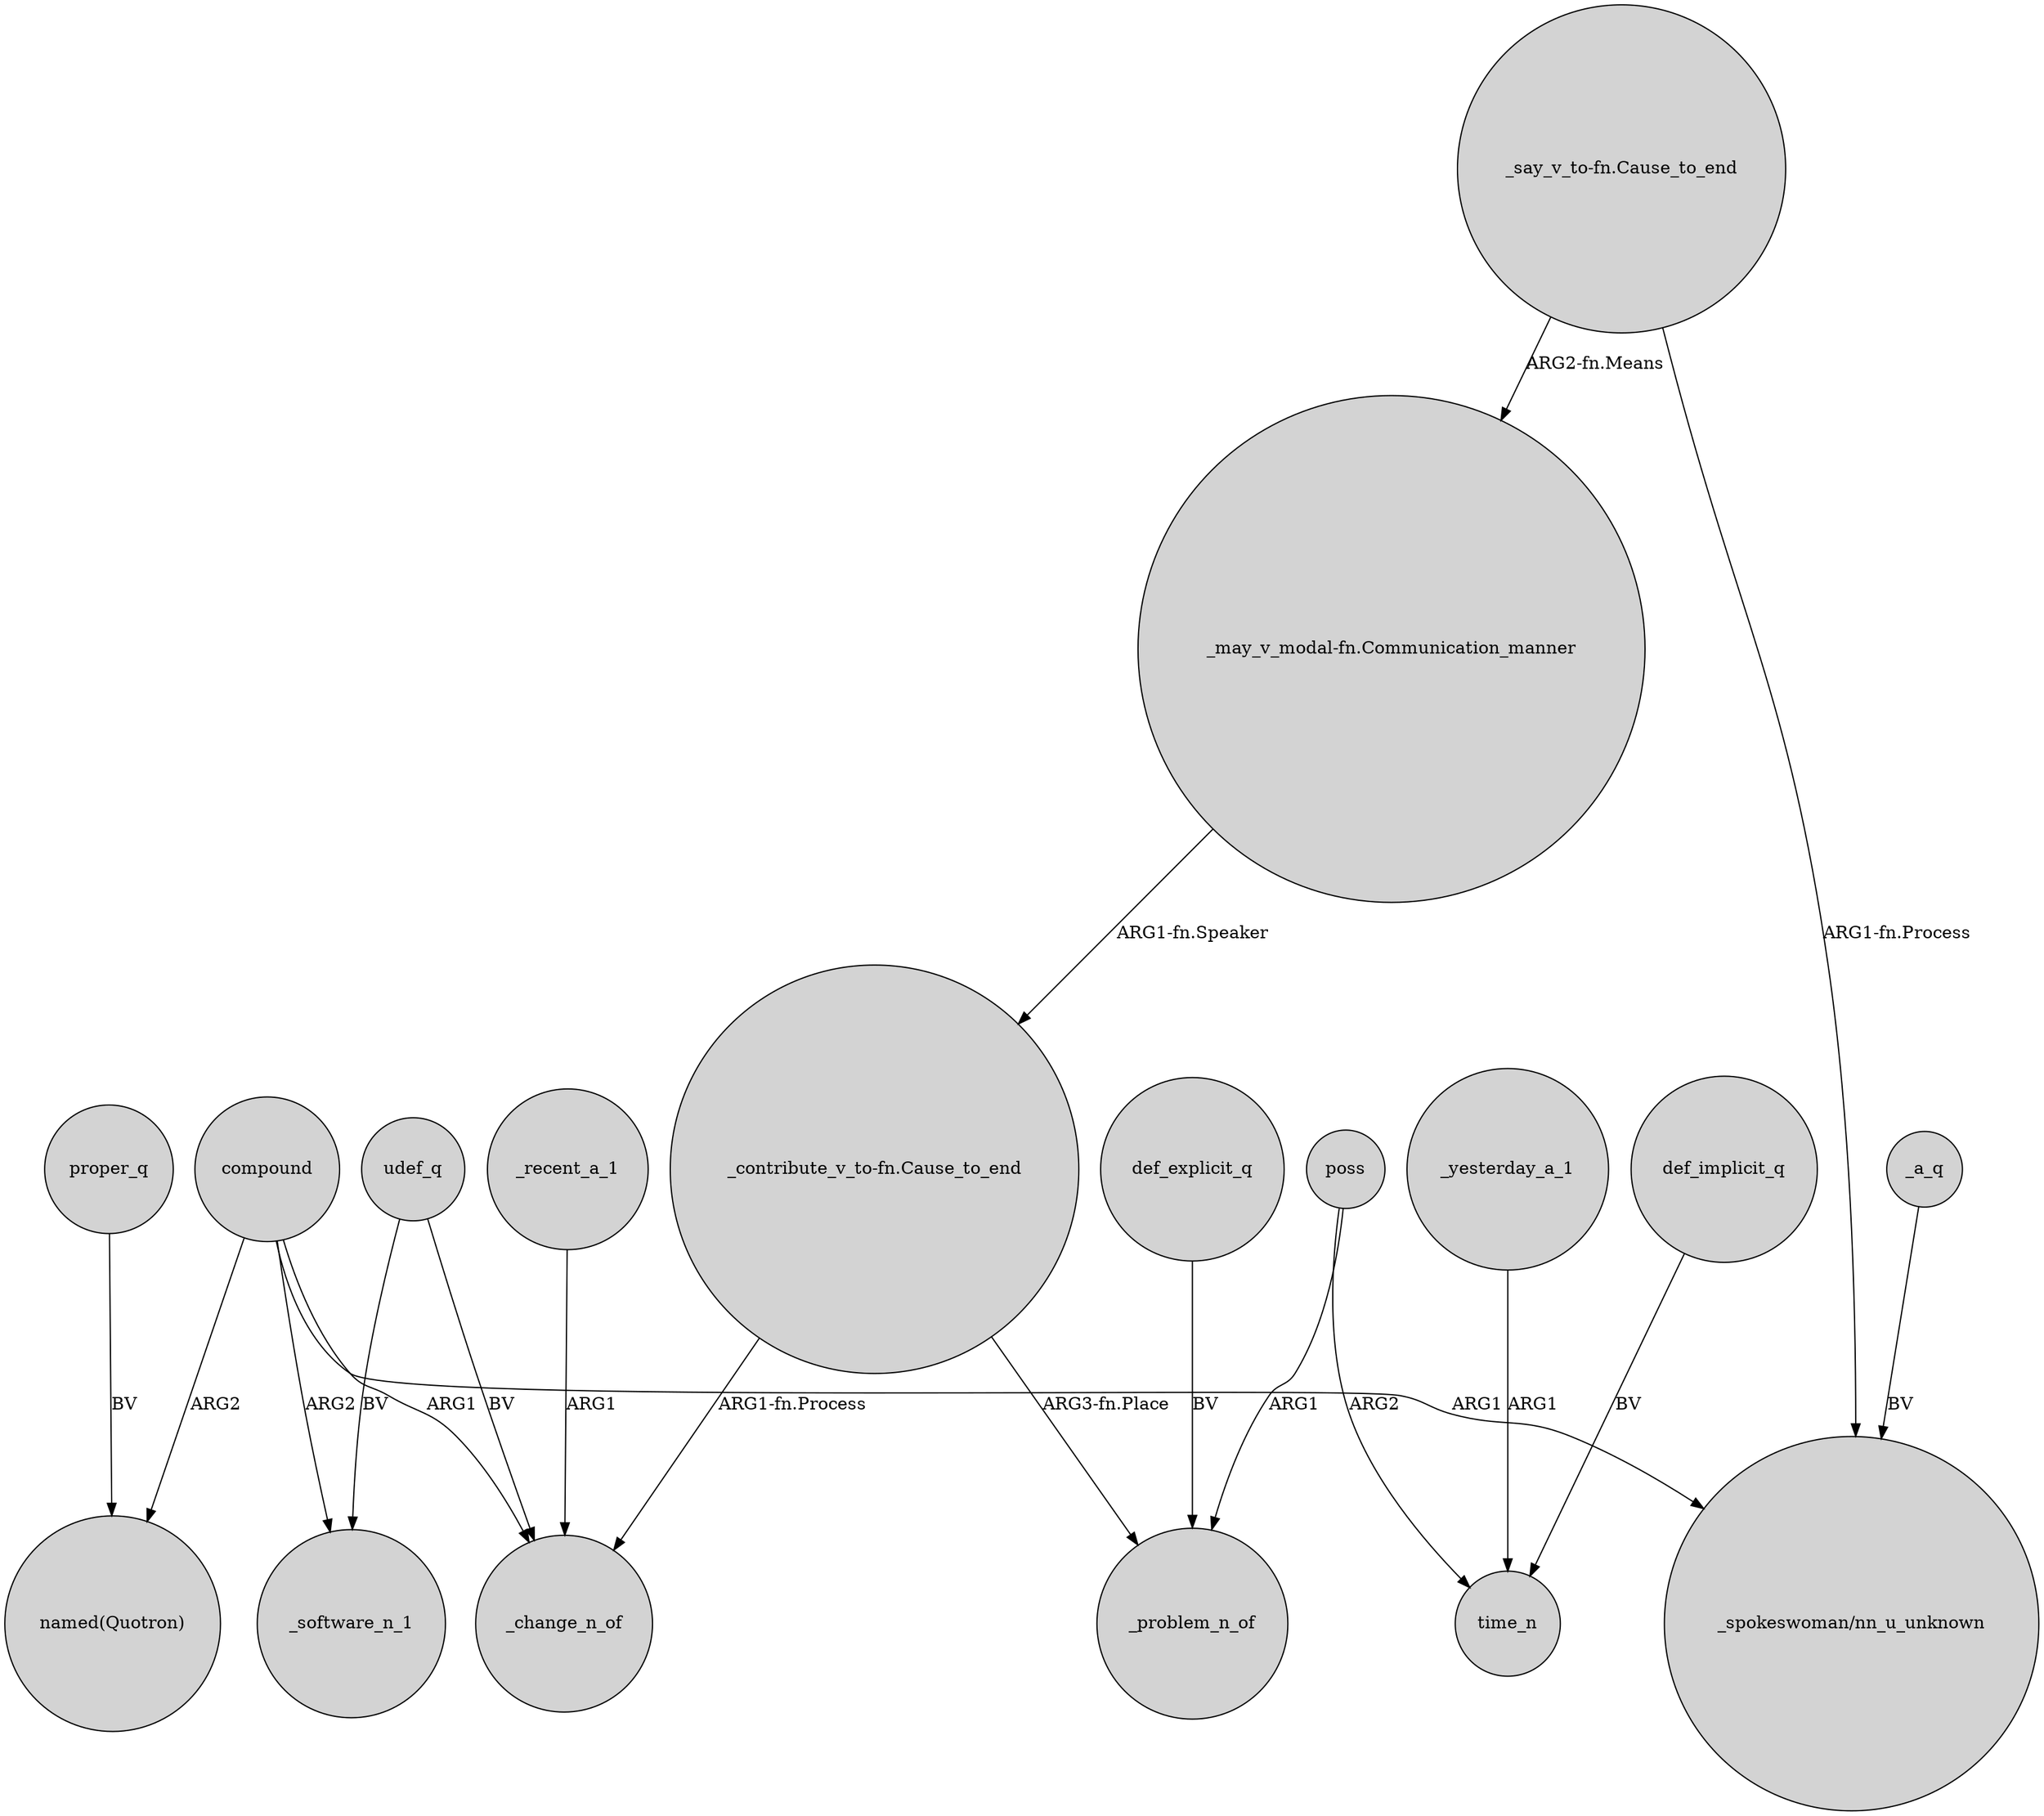 digraph {
	node [shape=circle style=filled]
	compound -> "named(Quotron)" [label=ARG2]
	udef_q -> _change_n_of [label=BV]
	_a_q -> "_spokeswoman/nn_u_unknown" [label=BV]
	poss -> _problem_n_of [label=ARG1]
	"_say_v_to-fn.Cause_to_end" -> "_spokeswoman/nn_u_unknown" [label="ARG1-fn.Process"]
	_yesterday_a_1 -> time_n [label=ARG1]
	def_explicit_q -> _problem_n_of [label=BV]
	"_contribute_v_to-fn.Cause_to_end" -> _change_n_of [label="ARG1-fn.Process"]
	proper_q -> "named(Quotron)" [label=BV]
	"_contribute_v_to-fn.Cause_to_end" -> _problem_n_of [label="ARG3-fn.Place"]
	compound -> _change_n_of [label=ARG1]
	"_say_v_to-fn.Cause_to_end" -> "_may_v_modal-fn.Communication_manner" [label="ARG2-fn.Means"]
	compound -> _software_n_1 [label=ARG2]
	"_may_v_modal-fn.Communication_manner" -> "_contribute_v_to-fn.Cause_to_end" [label="ARG1-fn.Speaker"]
	compound -> "_spokeswoman/nn_u_unknown" [label=ARG1]
	poss -> time_n [label=ARG2]
	_recent_a_1 -> _change_n_of [label=ARG1]
	udef_q -> _software_n_1 [label=BV]
	def_implicit_q -> time_n [label=BV]
}
